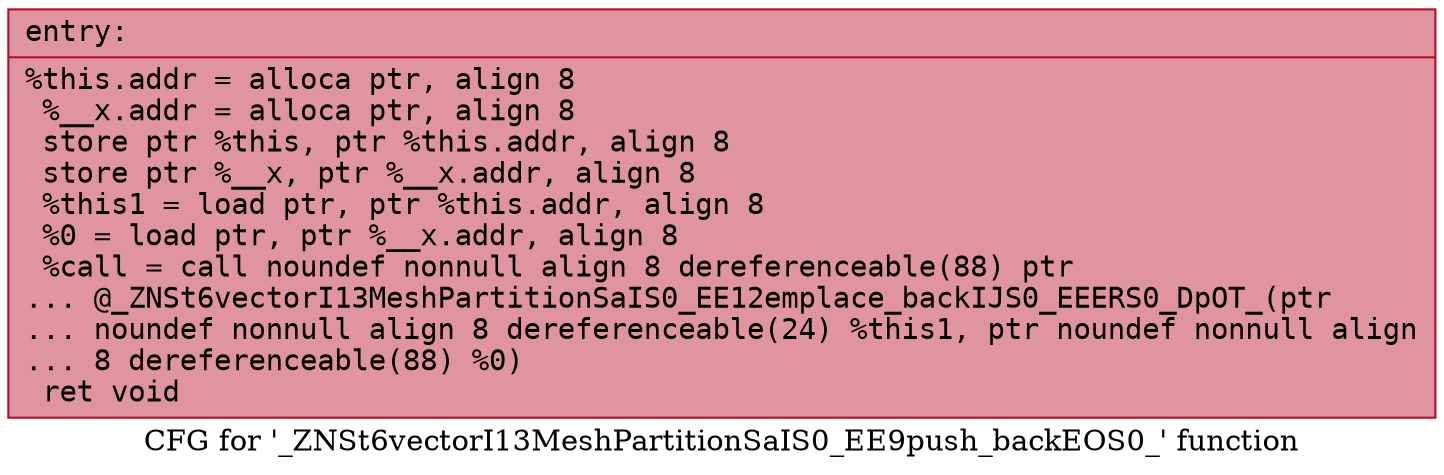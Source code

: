 digraph "CFG for '_ZNSt6vectorI13MeshPartitionSaIS0_EE9push_backEOS0_' function" {
	label="CFG for '_ZNSt6vectorI13MeshPartitionSaIS0_EE9push_backEOS0_' function";

	Node0x55dab4794e60 [shape=record,color="#b70d28ff", style=filled, fillcolor="#b70d2870" fontname="Courier",label="{entry:\l|  %this.addr = alloca ptr, align 8\l  %__x.addr = alloca ptr, align 8\l  store ptr %this, ptr %this.addr, align 8\l  store ptr %__x, ptr %__x.addr, align 8\l  %this1 = load ptr, ptr %this.addr, align 8\l  %0 = load ptr, ptr %__x.addr, align 8\l  %call = call noundef nonnull align 8 dereferenceable(88) ptr\l... @_ZNSt6vectorI13MeshPartitionSaIS0_EE12emplace_backIJS0_EEERS0_DpOT_(ptr\l... noundef nonnull align 8 dereferenceable(24) %this1, ptr noundef nonnull align\l... 8 dereferenceable(88) %0)\l  ret void\l}"];
}
